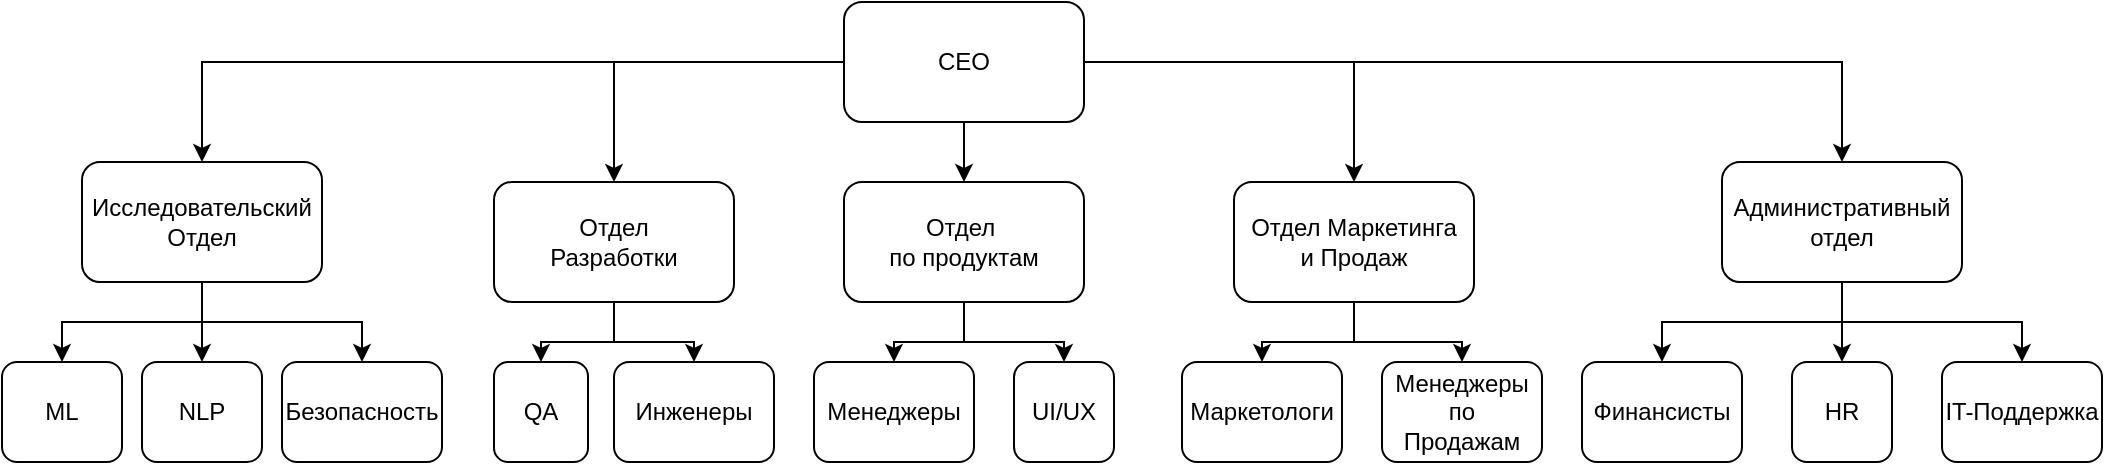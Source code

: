 <mxfile version="24.7.8">
  <diagram name="Page-1" id="CkqZHyOyijhheZTomQrA">
    <mxGraphModel dx="1004" dy="740" grid="1" gridSize="10" guides="1" tooltips="1" connect="1" arrows="1" fold="1" page="1" pageScale="1" pageWidth="827" pageHeight="1169" math="0" shadow="0">
      <root>
        <mxCell id="0" />
        <mxCell id="1" parent="0" />
        <mxCell id="jlStaIIdkstPk9kxkhwE-14" style="edgeStyle=orthogonalEdgeStyle;rounded=0;orthogonalLoop=1;jettySize=auto;html=1;entryX=0.5;entryY=0;entryDx=0;entryDy=0;" edge="1" parent="1" source="jlStaIIdkstPk9kxkhwE-1" target="jlStaIIdkstPk9kxkhwE-3">
          <mxGeometry relative="1" as="geometry" />
        </mxCell>
        <mxCell id="jlStaIIdkstPk9kxkhwE-15" style="edgeStyle=orthogonalEdgeStyle;rounded=0;orthogonalLoop=1;jettySize=auto;html=1;entryX=0.5;entryY=0;entryDx=0;entryDy=0;" edge="1" parent="1" source="jlStaIIdkstPk9kxkhwE-1" target="jlStaIIdkstPk9kxkhwE-5">
          <mxGeometry relative="1" as="geometry" />
        </mxCell>
        <mxCell id="jlStaIIdkstPk9kxkhwE-16" style="edgeStyle=orthogonalEdgeStyle;rounded=0;orthogonalLoop=1;jettySize=auto;html=1;entryX=0.5;entryY=0;entryDx=0;entryDy=0;" edge="1" parent="1" source="jlStaIIdkstPk9kxkhwE-1" target="jlStaIIdkstPk9kxkhwE-4">
          <mxGeometry relative="1" as="geometry" />
        </mxCell>
        <mxCell id="jlStaIIdkstPk9kxkhwE-26" style="edgeStyle=orthogonalEdgeStyle;rounded=0;orthogonalLoop=1;jettySize=auto;html=1;entryX=0.5;entryY=0;entryDx=0;entryDy=0;" edge="1" parent="1" source="jlStaIIdkstPk9kxkhwE-1" target="jlStaIIdkstPk9kxkhwE-13">
          <mxGeometry relative="1" as="geometry" />
        </mxCell>
        <mxCell id="jlStaIIdkstPk9kxkhwE-36" style="edgeStyle=orthogonalEdgeStyle;rounded=0;orthogonalLoop=1;jettySize=auto;html=1;entryX=0.5;entryY=0;entryDx=0;entryDy=0;" edge="1" parent="1" source="jlStaIIdkstPk9kxkhwE-1" target="jlStaIIdkstPk9kxkhwE-27">
          <mxGeometry relative="1" as="geometry" />
        </mxCell>
        <mxCell id="jlStaIIdkstPk9kxkhwE-1" value="CEO" style="rounded=1;whiteSpace=wrap;html=1;" vertex="1" parent="1">
          <mxGeometry x="421" y="40" width="120" height="60" as="geometry" />
        </mxCell>
        <mxCell id="jlStaIIdkstPk9kxkhwE-20" style="edgeStyle=orthogonalEdgeStyle;rounded=0;orthogonalLoop=1;jettySize=auto;html=1;entryX=0.5;entryY=0;entryDx=0;entryDy=0;" edge="1" parent="1" source="jlStaIIdkstPk9kxkhwE-3" target="jlStaIIdkstPk9kxkhwE-9">
          <mxGeometry relative="1" as="geometry" />
        </mxCell>
        <mxCell id="jlStaIIdkstPk9kxkhwE-21" style="edgeStyle=orthogonalEdgeStyle;rounded=0;orthogonalLoop=1;jettySize=auto;html=1;entryX=0.5;entryY=0;entryDx=0;entryDy=0;" edge="1" parent="1" source="jlStaIIdkstPk9kxkhwE-3" target="jlStaIIdkstPk9kxkhwE-10">
          <mxGeometry relative="1" as="geometry" />
        </mxCell>
        <mxCell id="jlStaIIdkstPk9kxkhwE-3" value="Отдел&lt;div&gt;Разработки&lt;/div&gt;" style="rounded=1;whiteSpace=wrap;html=1;" vertex="1" parent="1">
          <mxGeometry x="246" y="130" width="120" height="60" as="geometry" />
        </mxCell>
        <mxCell id="jlStaIIdkstPk9kxkhwE-22" style="edgeStyle=orthogonalEdgeStyle;rounded=0;orthogonalLoop=1;jettySize=auto;html=1;entryX=0.5;entryY=0;entryDx=0;entryDy=0;" edge="1" parent="1" source="jlStaIIdkstPk9kxkhwE-4" target="jlStaIIdkstPk9kxkhwE-11">
          <mxGeometry relative="1" as="geometry" />
        </mxCell>
        <mxCell id="jlStaIIdkstPk9kxkhwE-23" style="edgeStyle=orthogonalEdgeStyle;rounded=0;orthogonalLoop=1;jettySize=auto;html=1;entryX=0.5;entryY=0;entryDx=0;entryDy=0;" edge="1" parent="1" source="jlStaIIdkstPk9kxkhwE-4" target="jlStaIIdkstPk9kxkhwE-12">
          <mxGeometry relative="1" as="geometry" />
        </mxCell>
        <mxCell id="jlStaIIdkstPk9kxkhwE-4" value="Отдел&amp;nbsp;&lt;div&gt;по продук&lt;span style=&quot;background-color: initial;&quot;&gt;там&lt;/span&gt;&lt;/div&gt;" style="rounded=1;whiteSpace=wrap;html=1;" vertex="1" parent="1">
          <mxGeometry x="421" y="130" width="120" height="60" as="geometry" />
        </mxCell>
        <mxCell id="jlStaIIdkstPk9kxkhwE-17" style="edgeStyle=orthogonalEdgeStyle;rounded=0;orthogonalLoop=1;jettySize=auto;html=1;entryX=0.5;entryY=0;entryDx=0;entryDy=0;" edge="1" parent="1" source="jlStaIIdkstPk9kxkhwE-5" target="jlStaIIdkstPk9kxkhwE-6">
          <mxGeometry relative="1" as="geometry" />
        </mxCell>
        <mxCell id="jlStaIIdkstPk9kxkhwE-18" style="edgeStyle=orthogonalEdgeStyle;rounded=0;orthogonalLoop=1;jettySize=auto;html=1;entryX=0.5;entryY=0;entryDx=0;entryDy=0;" edge="1" parent="1" source="jlStaIIdkstPk9kxkhwE-5" target="jlStaIIdkstPk9kxkhwE-7">
          <mxGeometry relative="1" as="geometry" />
        </mxCell>
        <mxCell id="jlStaIIdkstPk9kxkhwE-25" style="edgeStyle=orthogonalEdgeStyle;rounded=0;orthogonalLoop=1;jettySize=auto;html=1;entryX=0.5;entryY=0;entryDx=0;entryDy=0;" edge="1" parent="1" source="jlStaIIdkstPk9kxkhwE-5" target="jlStaIIdkstPk9kxkhwE-8">
          <mxGeometry relative="1" as="geometry" />
        </mxCell>
        <mxCell id="jlStaIIdkstPk9kxkhwE-5" value="Исследовательский&lt;div&gt;Отдел&lt;/div&gt;" style="rounded=1;whiteSpace=wrap;html=1;" vertex="1" parent="1">
          <mxGeometry x="40" y="120" width="120" height="60" as="geometry" />
        </mxCell>
        <mxCell id="jlStaIIdkstPk9kxkhwE-6" value="ML" style="rounded=1;whiteSpace=wrap;html=1;" vertex="1" parent="1">
          <mxGeometry y="220" width="60" height="50" as="geometry" />
        </mxCell>
        <mxCell id="jlStaIIdkstPk9kxkhwE-7" value="NLP" style="rounded=1;whiteSpace=wrap;html=1;" vertex="1" parent="1">
          <mxGeometry x="70" y="220" width="60" height="50" as="geometry" />
        </mxCell>
        <mxCell id="jlStaIIdkstPk9kxkhwE-8" value="Безопасность" style="rounded=1;whiteSpace=wrap;html=1;" vertex="1" parent="1">
          <mxGeometry x="140" y="220" width="80" height="50" as="geometry" />
        </mxCell>
        <mxCell id="jlStaIIdkstPk9kxkhwE-9" value="QA" style="rounded=1;whiteSpace=wrap;html=1;" vertex="1" parent="1">
          <mxGeometry x="246" y="220" width="47" height="50" as="geometry" />
        </mxCell>
        <mxCell id="jlStaIIdkstPk9kxkhwE-10" value="Инженеры" style="rounded=1;whiteSpace=wrap;html=1;" vertex="1" parent="1">
          <mxGeometry x="306" y="220" width="80" height="50" as="geometry" />
        </mxCell>
        <mxCell id="jlStaIIdkstPk9kxkhwE-11" value="Менеджеры" style="rounded=1;whiteSpace=wrap;html=1;" vertex="1" parent="1">
          <mxGeometry x="406" y="220" width="80" height="50" as="geometry" />
        </mxCell>
        <mxCell id="jlStaIIdkstPk9kxkhwE-12" value="UI/UX" style="rounded=1;whiteSpace=wrap;html=1;" vertex="1" parent="1">
          <mxGeometry x="506" y="220" width="50" height="50" as="geometry" />
        </mxCell>
        <mxCell id="jlStaIIdkstPk9kxkhwE-34" style="edgeStyle=orthogonalEdgeStyle;rounded=0;orthogonalLoop=1;jettySize=auto;html=1;entryX=0.5;entryY=0;entryDx=0;entryDy=0;" edge="1" parent="1" source="jlStaIIdkstPk9kxkhwE-13" target="jlStaIIdkstPk9kxkhwE-31">
          <mxGeometry relative="1" as="geometry" />
        </mxCell>
        <mxCell id="jlStaIIdkstPk9kxkhwE-35" style="edgeStyle=orthogonalEdgeStyle;rounded=0;orthogonalLoop=1;jettySize=auto;html=1;entryX=0.5;entryY=0;entryDx=0;entryDy=0;" edge="1" parent="1" source="jlStaIIdkstPk9kxkhwE-13" target="jlStaIIdkstPk9kxkhwE-32">
          <mxGeometry relative="1" as="geometry" />
        </mxCell>
        <mxCell id="jlStaIIdkstPk9kxkhwE-13" value="Отдел Маркетинга&lt;div&gt;и Продаж&lt;/div&gt;" style="rounded=1;whiteSpace=wrap;html=1;" vertex="1" parent="1">
          <mxGeometry x="616" y="130" width="120" height="60" as="geometry" />
        </mxCell>
        <mxCell id="jlStaIIdkstPk9kxkhwE-37" style="edgeStyle=orthogonalEdgeStyle;rounded=0;orthogonalLoop=1;jettySize=auto;html=1;entryX=0.5;entryY=0;entryDx=0;entryDy=0;" edge="1" parent="1" source="jlStaIIdkstPk9kxkhwE-27" target="jlStaIIdkstPk9kxkhwE-29">
          <mxGeometry relative="1" as="geometry" />
        </mxCell>
        <mxCell id="jlStaIIdkstPk9kxkhwE-38" style="edgeStyle=orthogonalEdgeStyle;rounded=0;orthogonalLoop=1;jettySize=auto;html=1;entryX=0.5;entryY=0;entryDx=0;entryDy=0;" edge="1" parent="1" source="jlStaIIdkstPk9kxkhwE-27" target="jlStaIIdkstPk9kxkhwE-28">
          <mxGeometry relative="1" as="geometry" />
        </mxCell>
        <mxCell id="jlStaIIdkstPk9kxkhwE-39" style="edgeStyle=orthogonalEdgeStyle;rounded=0;orthogonalLoop=1;jettySize=auto;html=1;entryX=0.5;entryY=0;entryDx=0;entryDy=0;" edge="1" parent="1" source="jlStaIIdkstPk9kxkhwE-27" target="jlStaIIdkstPk9kxkhwE-30">
          <mxGeometry relative="1" as="geometry" />
        </mxCell>
        <mxCell id="jlStaIIdkstPk9kxkhwE-27" value="Административный&lt;div&gt;отдел&lt;/div&gt;" style="rounded=1;whiteSpace=wrap;html=1;" vertex="1" parent="1">
          <mxGeometry x="860" y="120" width="120" height="60" as="geometry" />
        </mxCell>
        <mxCell id="jlStaIIdkstPk9kxkhwE-28" value="Финансисты" style="rounded=1;whiteSpace=wrap;html=1;" vertex="1" parent="1">
          <mxGeometry x="790" y="220" width="80" height="50" as="geometry" />
        </mxCell>
        <mxCell id="jlStaIIdkstPk9kxkhwE-29" value="HR" style="rounded=1;whiteSpace=wrap;html=1;" vertex="1" parent="1">
          <mxGeometry x="895" y="220" width="50" height="50" as="geometry" />
        </mxCell>
        <mxCell id="jlStaIIdkstPk9kxkhwE-30" value="IT-Поддержка" style="rounded=1;whiteSpace=wrap;html=1;" vertex="1" parent="1">
          <mxGeometry x="970" y="220" width="80" height="50" as="geometry" />
        </mxCell>
        <mxCell id="jlStaIIdkstPk9kxkhwE-31" value="Маркетологи" style="rounded=1;whiteSpace=wrap;html=1;" vertex="1" parent="1">
          <mxGeometry x="590" y="220" width="80" height="50" as="geometry" />
        </mxCell>
        <mxCell id="jlStaIIdkstPk9kxkhwE-32" value="Менеджеры&lt;div&gt;по&lt;/div&gt;&lt;div&gt;Продажам&lt;/div&gt;" style="rounded=1;whiteSpace=wrap;html=1;" vertex="1" parent="1">
          <mxGeometry x="690" y="220" width="80" height="50" as="geometry" />
        </mxCell>
      </root>
    </mxGraphModel>
  </diagram>
</mxfile>

